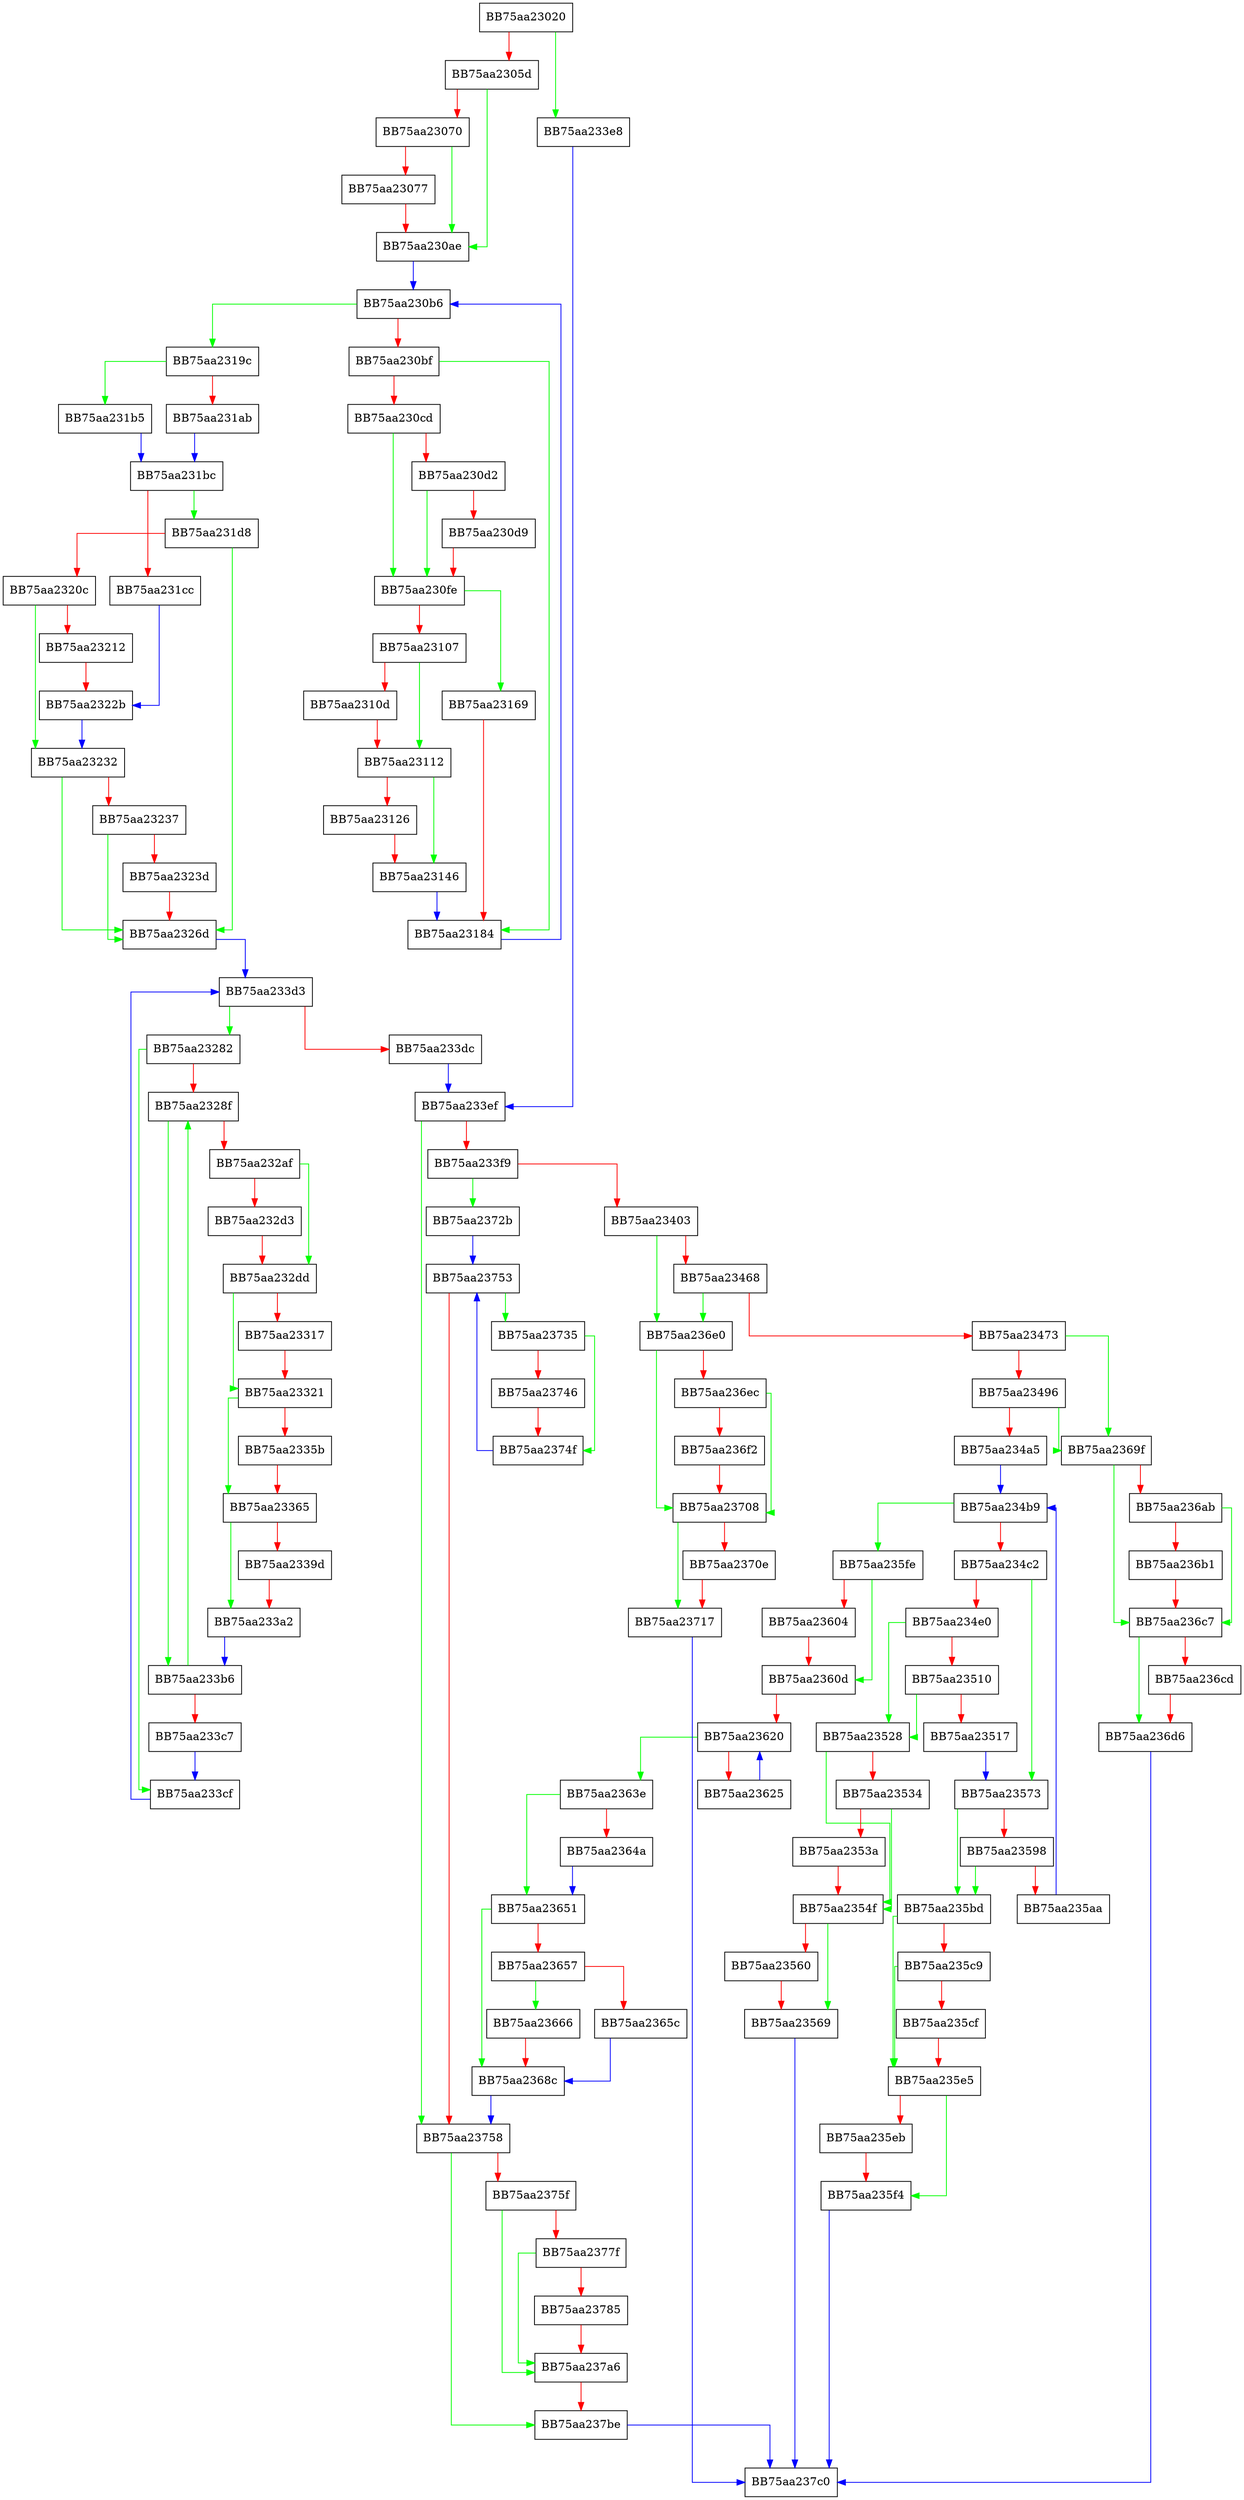 digraph PostProcessRecordsWorker {
  node [shape="box"];
  graph [splines=ortho];
  BB75aa23020 -> BB75aa233e8 [color="green"];
  BB75aa23020 -> BB75aa2305d [color="red"];
  BB75aa2305d -> BB75aa230ae [color="green"];
  BB75aa2305d -> BB75aa23070 [color="red"];
  BB75aa23070 -> BB75aa230ae [color="green"];
  BB75aa23070 -> BB75aa23077 [color="red"];
  BB75aa23077 -> BB75aa230ae [color="red"];
  BB75aa230ae -> BB75aa230b6 [color="blue"];
  BB75aa230b6 -> BB75aa2319c [color="green"];
  BB75aa230b6 -> BB75aa230bf [color="red"];
  BB75aa230bf -> BB75aa23184 [color="green"];
  BB75aa230bf -> BB75aa230cd [color="red"];
  BB75aa230cd -> BB75aa230fe [color="green"];
  BB75aa230cd -> BB75aa230d2 [color="red"];
  BB75aa230d2 -> BB75aa230fe [color="green"];
  BB75aa230d2 -> BB75aa230d9 [color="red"];
  BB75aa230d9 -> BB75aa230fe [color="red"];
  BB75aa230fe -> BB75aa23169 [color="green"];
  BB75aa230fe -> BB75aa23107 [color="red"];
  BB75aa23107 -> BB75aa23112 [color="green"];
  BB75aa23107 -> BB75aa2310d [color="red"];
  BB75aa2310d -> BB75aa23112 [color="red"];
  BB75aa23112 -> BB75aa23146 [color="green"];
  BB75aa23112 -> BB75aa23126 [color="red"];
  BB75aa23126 -> BB75aa23146 [color="red"];
  BB75aa23146 -> BB75aa23184 [color="blue"];
  BB75aa23169 -> BB75aa23184 [color="red"];
  BB75aa23184 -> BB75aa230b6 [color="blue"];
  BB75aa2319c -> BB75aa231b5 [color="green"];
  BB75aa2319c -> BB75aa231ab [color="red"];
  BB75aa231ab -> BB75aa231bc [color="blue"];
  BB75aa231b5 -> BB75aa231bc [color="blue"];
  BB75aa231bc -> BB75aa231d8 [color="green"];
  BB75aa231bc -> BB75aa231cc [color="red"];
  BB75aa231cc -> BB75aa2322b [color="blue"];
  BB75aa231d8 -> BB75aa2326d [color="green"];
  BB75aa231d8 -> BB75aa2320c [color="red"];
  BB75aa2320c -> BB75aa23232 [color="green"];
  BB75aa2320c -> BB75aa23212 [color="red"];
  BB75aa23212 -> BB75aa2322b [color="red"];
  BB75aa2322b -> BB75aa23232 [color="blue"];
  BB75aa23232 -> BB75aa2326d [color="green"];
  BB75aa23232 -> BB75aa23237 [color="red"];
  BB75aa23237 -> BB75aa2326d [color="green"];
  BB75aa23237 -> BB75aa2323d [color="red"];
  BB75aa2323d -> BB75aa2326d [color="red"];
  BB75aa2326d -> BB75aa233d3 [color="blue"];
  BB75aa23282 -> BB75aa233cf [color="green"];
  BB75aa23282 -> BB75aa2328f [color="red"];
  BB75aa2328f -> BB75aa233b6 [color="green"];
  BB75aa2328f -> BB75aa232af [color="red"];
  BB75aa232af -> BB75aa232dd [color="green"];
  BB75aa232af -> BB75aa232d3 [color="red"];
  BB75aa232d3 -> BB75aa232dd [color="red"];
  BB75aa232dd -> BB75aa23321 [color="green"];
  BB75aa232dd -> BB75aa23317 [color="red"];
  BB75aa23317 -> BB75aa23321 [color="red"];
  BB75aa23321 -> BB75aa23365 [color="green"];
  BB75aa23321 -> BB75aa2335b [color="red"];
  BB75aa2335b -> BB75aa23365 [color="red"];
  BB75aa23365 -> BB75aa233a2 [color="green"];
  BB75aa23365 -> BB75aa2339d [color="red"];
  BB75aa2339d -> BB75aa233a2 [color="red"];
  BB75aa233a2 -> BB75aa233b6 [color="blue"];
  BB75aa233b6 -> BB75aa2328f [color="green"];
  BB75aa233b6 -> BB75aa233c7 [color="red"];
  BB75aa233c7 -> BB75aa233cf [color="blue"];
  BB75aa233cf -> BB75aa233d3 [color="blue"];
  BB75aa233d3 -> BB75aa23282 [color="green"];
  BB75aa233d3 -> BB75aa233dc [color="red"];
  BB75aa233dc -> BB75aa233ef [color="blue"];
  BB75aa233e8 -> BB75aa233ef [color="blue"];
  BB75aa233ef -> BB75aa23758 [color="green"];
  BB75aa233ef -> BB75aa233f9 [color="red"];
  BB75aa233f9 -> BB75aa2372b [color="green"];
  BB75aa233f9 -> BB75aa23403 [color="red"];
  BB75aa23403 -> BB75aa236e0 [color="green"];
  BB75aa23403 -> BB75aa23468 [color="red"];
  BB75aa23468 -> BB75aa236e0 [color="green"];
  BB75aa23468 -> BB75aa23473 [color="red"];
  BB75aa23473 -> BB75aa2369f [color="green"];
  BB75aa23473 -> BB75aa23496 [color="red"];
  BB75aa23496 -> BB75aa2369f [color="green"];
  BB75aa23496 -> BB75aa234a5 [color="red"];
  BB75aa234a5 -> BB75aa234b9 [color="blue"];
  BB75aa234b9 -> BB75aa235fe [color="green"];
  BB75aa234b9 -> BB75aa234c2 [color="red"];
  BB75aa234c2 -> BB75aa23573 [color="green"];
  BB75aa234c2 -> BB75aa234e0 [color="red"];
  BB75aa234e0 -> BB75aa23528 [color="green"];
  BB75aa234e0 -> BB75aa23510 [color="red"];
  BB75aa23510 -> BB75aa23528 [color="green"];
  BB75aa23510 -> BB75aa23517 [color="red"];
  BB75aa23517 -> BB75aa23573 [color="blue"];
  BB75aa23528 -> BB75aa2354f [color="green"];
  BB75aa23528 -> BB75aa23534 [color="red"];
  BB75aa23534 -> BB75aa2354f [color="green"];
  BB75aa23534 -> BB75aa2353a [color="red"];
  BB75aa2353a -> BB75aa2354f [color="red"];
  BB75aa2354f -> BB75aa23569 [color="green"];
  BB75aa2354f -> BB75aa23560 [color="red"];
  BB75aa23560 -> BB75aa23569 [color="red"];
  BB75aa23569 -> BB75aa237c0 [color="blue"];
  BB75aa23573 -> BB75aa235bd [color="green"];
  BB75aa23573 -> BB75aa23598 [color="red"];
  BB75aa23598 -> BB75aa235bd [color="green"];
  BB75aa23598 -> BB75aa235aa [color="red"];
  BB75aa235aa -> BB75aa234b9 [color="blue"];
  BB75aa235bd -> BB75aa235e5 [color="green"];
  BB75aa235bd -> BB75aa235c9 [color="red"];
  BB75aa235c9 -> BB75aa235e5 [color="green"];
  BB75aa235c9 -> BB75aa235cf [color="red"];
  BB75aa235cf -> BB75aa235e5 [color="red"];
  BB75aa235e5 -> BB75aa235f4 [color="green"];
  BB75aa235e5 -> BB75aa235eb [color="red"];
  BB75aa235eb -> BB75aa235f4 [color="red"];
  BB75aa235f4 -> BB75aa237c0 [color="blue"];
  BB75aa235fe -> BB75aa2360d [color="green"];
  BB75aa235fe -> BB75aa23604 [color="red"];
  BB75aa23604 -> BB75aa2360d [color="red"];
  BB75aa2360d -> BB75aa23620 [color="red"];
  BB75aa23620 -> BB75aa2363e [color="green"];
  BB75aa23620 -> BB75aa23625 [color="red"];
  BB75aa23625 -> BB75aa23620 [color="blue"];
  BB75aa2363e -> BB75aa23651 [color="green"];
  BB75aa2363e -> BB75aa2364a [color="red"];
  BB75aa2364a -> BB75aa23651 [color="blue"];
  BB75aa23651 -> BB75aa2368c [color="green"];
  BB75aa23651 -> BB75aa23657 [color="red"];
  BB75aa23657 -> BB75aa23666 [color="green"];
  BB75aa23657 -> BB75aa2365c [color="red"];
  BB75aa2365c -> BB75aa2368c [color="blue"];
  BB75aa23666 -> BB75aa2368c [color="red"];
  BB75aa2368c -> BB75aa23758 [color="blue"];
  BB75aa2369f -> BB75aa236c7 [color="green"];
  BB75aa2369f -> BB75aa236ab [color="red"];
  BB75aa236ab -> BB75aa236c7 [color="green"];
  BB75aa236ab -> BB75aa236b1 [color="red"];
  BB75aa236b1 -> BB75aa236c7 [color="red"];
  BB75aa236c7 -> BB75aa236d6 [color="green"];
  BB75aa236c7 -> BB75aa236cd [color="red"];
  BB75aa236cd -> BB75aa236d6 [color="red"];
  BB75aa236d6 -> BB75aa237c0 [color="blue"];
  BB75aa236e0 -> BB75aa23708 [color="green"];
  BB75aa236e0 -> BB75aa236ec [color="red"];
  BB75aa236ec -> BB75aa23708 [color="green"];
  BB75aa236ec -> BB75aa236f2 [color="red"];
  BB75aa236f2 -> BB75aa23708 [color="red"];
  BB75aa23708 -> BB75aa23717 [color="green"];
  BB75aa23708 -> BB75aa2370e [color="red"];
  BB75aa2370e -> BB75aa23717 [color="red"];
  BB75aa23717 -> BB75aa237c0 [color="blue"];
  BB75aa2372b -> BB75aa23753 [color="blue"];
  BB75aa23735 -> BB75aa2374f [color="green"];
  BB75aa23735 -> BB75aa23746 [color="red"];
  BB75aa23746 -> BB75aa2374f [color="red"];
  BB75aa2374f -> BB75aa23753 [color="blue"];
  BB75aa23753 -> BB75aa23735 [color="green"];
  BB75aa23753 -> BB75aa23758 [color="red"];
  BB75aa23758 -> BB75aa237be [color="green"];
  BB75aa23758 -> BB75aa2375f [color="red"];
  BB75aa2375f -> BB75aa237a6 [color="green"];
  BB75aa2375f -> BB75aa2377f [color="red"];
  BB75aa2377f -> BB75aa237a6 [color="green"];
  BB75aa2377f -> BB75aa23785 [color="red"];
  BB75aa23785 -> BB75aa237a6 [color="red"];
  BB75aa237a6 -> BB75aa237be [color="red"];
  BB75aa237be -> BB75aa237c0 [color="blue"];
}